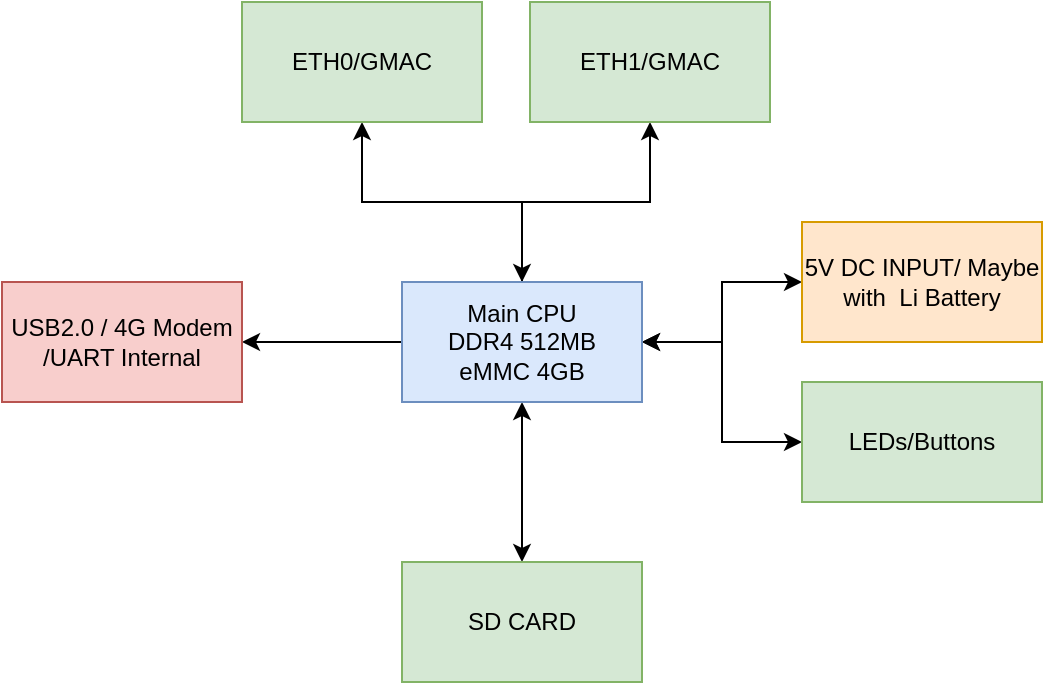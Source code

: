 <mxfile version="13.6.2" type="github">
  <diagram id="JKltIXKwlsJN1itiAiuW" name="Page-1">
    <mxGraphModel dx="1857" dy="1309" grid="1" gridSize="10" guides="1" tooltips="1" connect="1" arrows="1" fold="1" page="1" pageScale="1" pageWidth="827" pageHeight="1169" math="0" shadow="0">
      <root>
        <mxCell id="0" />
        <mxCell id="1" parent="0" />
        <mxCell id="hYgRkaJWp8Z81eT71pL_-3" value="" style="edgeStyle=orthogonalEdgeStyle;rounded=0;orthogonalLoop=1;jettySize=auto;html=1;" edge="1" parent="1" source="hYgRkaJWp8Z81eT71pL_-1" target="hYgRkaJWp8Z81eT71pL_-2">
          <mxGeometry relative="1" as="geometry" />
        </mxCell>
        <mxCell id="hYgRkaJWp8Z81eT71pL_-5" style="edgeStyle=orthogonalEdgeStyle;rounded=0;orthogonalLoop=1;jettySize=auto;html=1;exitX=0.5;exitY=0;exitDx=0;exitDy=0;entryX=0.5;entryY=1;entryDx=0;entryDy=0;startArrow=classic;startFill=1;" edge="1" parent="1" source="hYgRkaJWp8Z81eT71pL_-1" target="hYgRkaJWp8Z81eT71pL_-4">
          <mxGeometry relative="1" as="geometry" />
        </mxCell>
        <mxCell id="hYgRkaJWp8Z81eT71pL_-7" value="" style="edgeStyle=orthogonalEdgeStyle;rounded=0;orthogonalLoop=1;jettySize=auto;html=1;" edge="1" parent="1" source="hYgRkaJWp8Z81eT71pL_-1" target="hYgRkaJWp8Z81eT71pL_-6">
          <mxGeometry relative="1" as="geometry" />
        </mxCell>
        <mxCell id="hYgRkaJWp8Z81eT71pL_-10" value="" style="edgeStyle=orthogonalEdgeStyle;rounded=0;orthogonalLoop=1;jettySize=auto;html=1;startArrow=classic;startFill=1;" edge="1" parent="1" source="hYgRkaJWp8Z81eT71pL_-1" target="hYgRkaJWp8Z81eT71pL_-9">
          <mxGeometry relative="1" as="geometry" />
        </mxCell>
        <mxCell id="hYgRkaJWp8Z81eT71pL_-13" value="" style="edgeStyle=orthogonalEdgeStyle;rounded=0;orthogonalLoop=1;jettySize=auto;html=1;startArrow=classic;startFill=1;" edge="1" parent="1" source="hYgRkaJWp8Z81eT71pL_-1" target="hYgRkaJWp8Z81eT71pL_-12">
          <mxGeometry relative="1" as="geometry" />
        </mxCell>
        <mxCell id="hYgRkaJWp8Z81eT71pL_-16" style="edgeStyle=orthogonalEdgeStyle;rounded=0;orthogonalLoop=1;jettySize=auto;html=1;entryX=0;entryY=0.5;entryDx=0;entryDy=0;startArrow=classic;startFill=1;" edge="1" parent="1" source="hYgRkaJWp8Z81eT71pL_-1" target="hYgRkaJWp8Z81eT71pL_-15">
          <mxGeometry relative="1" as="geometry" />
        </mxCell>
        <mxCell id="hYgRkaJWp8Z81eT71pL_-1" value="Main CPU&lt;br&gt;DDR4 512MB&lt;br&gt;eMMC 4GB" style="rounded=0;whiteSpace=wrap;html=1;fillColor=#dae8fc;strokeColor=#6c8ebf;" vertex="1" parent="1">
          <mxGeometry x="350" y="630" width="120" height="60" as="geometry" />
        </mxCell>
        <mxCell id="hYgRkaJWp8Z81eT71pL_-2" value="ETH0/GMAC" style="whiteSpace=wrap;html=1;rounded=0;strokeColor=#82b366;fillColor=#d5e8d4;" vertex="1" parent="1">
          <mxGeometry x="270" y="490" width="120" height="60" as="geometry" />
        </mxCell>
        <mxCell id="hYgRkaJWp8Z81eT71pL_-4" value="&lt;span&gt;ETH1/GMAC&lt;/span&gt;" style="whiteSpace=wrap;html=1;rounded=0;strokeColor=#82b366;fillColor=#d5e8d4;" vertex="1" parent="1">
          <mxGeometry x="414" y="490" width="120" height="60" as="geometry" />
        </mxCell>
        <mxCell id="hYgRkaJWp8Z81eT71pL_-6" value="USB2.0 / 4G Modem /UART Internal" style="whiteSpace=wrap;html=1;rounded=0;strokeColor=#b85450;fillColor=#f8cecc;" vertex="1" parent="1">
          <mxGeometry x="150" y="630" width="120" height="60" as="geometry" />
        </mxCell>
        <mxCell id="hYgRkaJWp8Z81eT71pL_-9" value="SD CARD" style="whiteSpace=wrap;html=1;rounded=0;strokeColor=#82b366;fillColor=#d5e8d4;" vertex="1" parent="1">
          <mxGeometry x="350" y="770" width="120" height="60" as="geometry" />
        </mxCell>
        <mxCell id="hYgRkaJWp8Z81eT71pL_-12" value="5V DC INPUT/ Maybe with&amp;nbsp; Li Battery" style="whiteSpace=wrap;html=1;rounded=0;strokeColor=#d79b00;fillColor=#ffe6cc;" vertex="1" parent="1">
          <mxGeometry x="550" y="600" width="120" height="60" as="geometry" />
        </mxCell>
        <mxCell id="hYgRkaJWp8Z81eT71pL_-15" value="LEDs/Buttons" style="whiteSpace=wrap;html=1;rounded=0;strokeColor=#82b366;fillColor=#d5e8d4;" vertex="1" parent="1">
          <mxGeometry x="550" y="680" width="120" height="60" as="geometry" />
        </mxCell>
      </root>
    </mxGraphModel>
  </diagram>
</mxfile>
